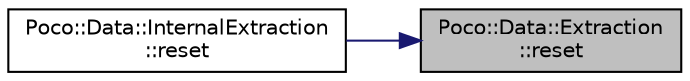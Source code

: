 digraph "Poco::Data::Extraction::reset"
{
 // LATEX_PDF_SIZE
  edge [fontname="Helvetica",fontsize="10",labelfontname="Helvetica",labelfontsize="10"];
  node [fontname="Helvetica",fontsize="10",shape=record];
  rankdir="RL";
  Node1 [label="Poco::Data::Extraction\l::reset",height=0.2,width=0.4,color="black", fillcolor="grey75", style="filled", fontcolor="black",tooltip=" "];
  Node1 -> Node2 [dir="back",color="midnightblue",fontsize="10",style="solid",fontname="Helvetica"];
  Node2 [label="Poco::Data::InternalExtraction\l::reset",height=0.2,width=0.4,color="black", fillcolor="white", style="filled",URL="$classPoco_1_1Data_1_1InternalExtraction.html#a4e43addaa267d9a3f7138f6255b3e2f8",tooltip=" "];
}
